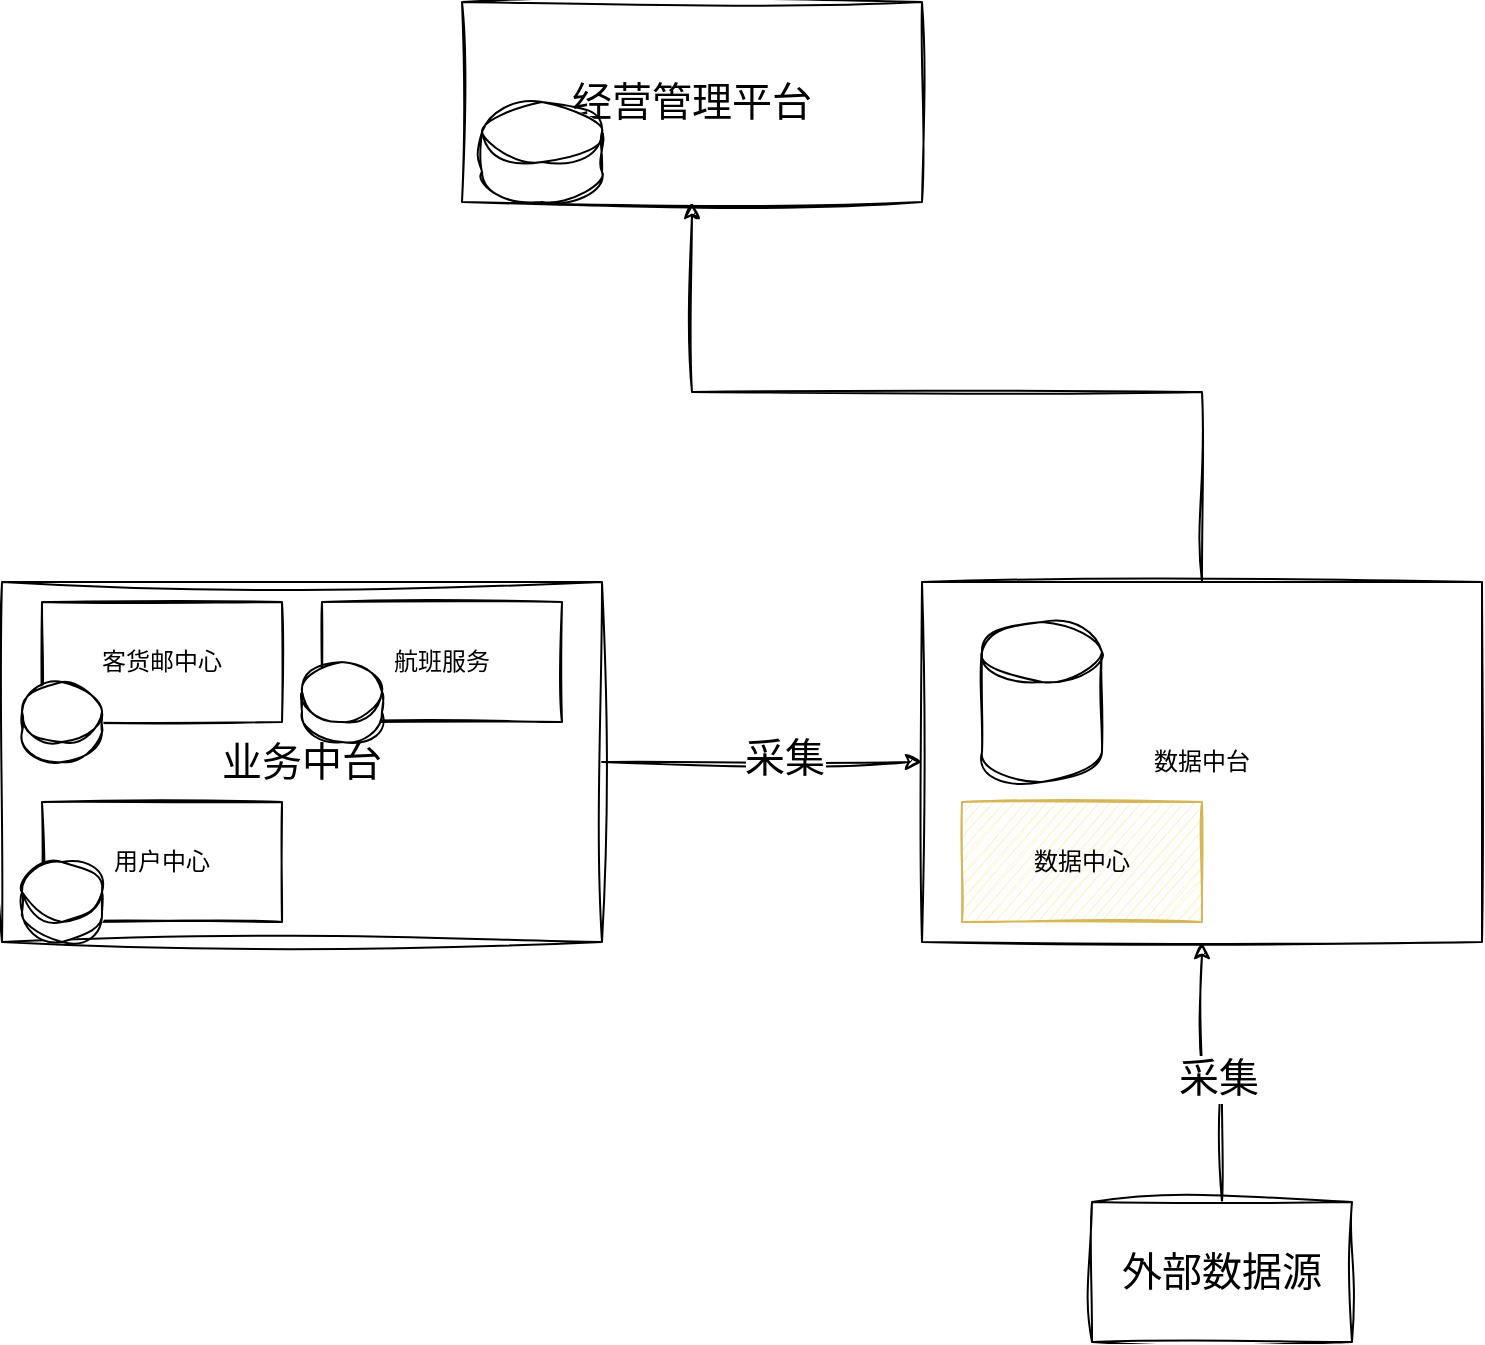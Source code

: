 <mxfile version="20.3.6" type="github">
  <diagram id="AMD06PHQa7dnP_c8CgqD" name="第 1 页">
    <mxGraphModel dx="1426" dy="801" grid="1" gridSize="10" guides="1" tooltips="1" connect="1" arrows="1" fold="1" page="1" pageScale="1" pageWidth="827" pageHeight="1169" math="0" shadow="0">
      <root>
        <mxCell id="0" />
        <mxCell id="1" parent="0" />
        <mxCell id="61QRLzdkr4EgjuDQmAYJ-12" style="edgeStyle=orthogonalEdgeStyle;rounded=0;sketch=1;hachureGap=4;jiggle=2;orthogonalLoop=1;jettySize=auto;html=1;exitX=0.5;exitY=0;exitDx=0;exitDy=0;entryX=0.5;entryY=1;entryDx=0;entryDy=0;fontFamily=Architects Daughter;fontSource=https%3A%2F%2Ffonts.googleapis.com%2Fcss%3Ffamily%3DArchitects%2BDaughter;fontSize=16;" edge="1" parent="1" source="61QRLzdkr4EgjuDQmAYJ-2" target="61QRLzdkr4EgjuDQmAYJ-3">
          <mxGeometry relative="1" as="geometry" />
        </mxCell>
        <mxCell id="61QRLzdkr4EgjuDQmAYJ-2" value="数据中台" style="rounded=0;whiteSpace=wrap;html=1;sketch=1;" vertex="1" parent="1">
          <mxGeometry x="500" y="350" width="280" height="180" as="geometry" />
        </mxCell>
        <mxCell id="61QRLzdkr4EgjuDQmAYJ-6" style="edgeStyle=orthogonalEdgeStyle;rounded=0;sketch=1;hachureGap=4;jiggle=2;orthogonalLoop=1;jettySize=auto;html=1;exitX=1;exitY=0.5;exitDx=0;exitDy=0;fontFamily=Architects Daughter;fontSource=https%3A%2F%2Ffonts.googleapis.com%2Fcss%3Ffamily%3DArchitects%2BDaughter;fontSize=16;" edge="1" parent="1" source="61QRLzdkr4EgjuDQmAYJ-4" target="61QRLzdkr4EgjuDQmAYJ-2">
          <mxGeometry relative="1" as="geometry" />
        </mxCell>
        <mxCell id="61QRLzdkr4EgjuDQmAYJ-10" value="采集" style="edgeLabel;html=1;align=center;verticalAlign=middle;resizable=0;points=[];fontSize=20;fontFamily=Architects Daughter;" vertex="1" connectable="0" parent="61QRLzdkr4EgjuDQmAYJ-6">
          <mxGeometry x="0.132" y="2" relative="1" as="geometry">
            <mxPoint as="offset" />
          </mxGeometry>
        </mxCell>
        <mxCell id="61QRLzdkr4EgjuDQmAYJ-4" value="业务中台" style="rounded=0;whiteSpace=wrap;html=1;sketch=1;hachureGap=4;jiggle=2;fontFamily=Architects Daughter;fontSource=https%3A%2F%2Ffonts.googleapis.com%2Fcss%3Ffamily%3DArchitects%2BDaughter;fontSize=20;" vertex="1" parent="1">
          <mxGeometry x="40" y="350" width="300" height="180" as="geometry" />
        </mxCell>
        <mxCell id="61QRLzdkr4EgjuDQmAYJ-3" value="经营管理平台" style="rounded=0;whiteSpace=wrap;html=1;sketch=1;hachureGap=4;jiggle=2;fontFamily=Architects Daughter;fontSource=https%3A%2F%2Ffonts.googleapis.com%2Fcss%3Ffamily%3DArchitects%2BDaughter;fontSize=20;" vertex="1" parent="1">
          <mxGeometry x="270" y="60" width="230" height="100" as="geometry" />
        </mxCell>
        <mxCell id="61QRLzdkr4EgjuDQmAYJ-5" value="用户中心" style="rounded=0;whiteSpace=wrap;html=1;sketch=1;" vertex="1" parent="1">
          <mxGeometry x="60" y="460" width="120" height="60" as="geometry" />
        </mxCell>
        <mxCell id="61QRLzdkr4EgjuDQmAYJ-8" style="edgeStyle=orthogonalEdgeStyle;rounded=0;sketch=1;hachureGap=4;jiggle=2;orthogonalLoop=1;jettySize=auto;html=1;entryX=0.5;entryY=1;entryDx=0;entryDy=0;fontFamily=Architects Daughter;fontSource=https%3A%2F%2Ffonts.googleapis.com%2Fcss%3Ffamily%3DArchitects%2BDaughter;fontSize=16;" edge="1" parent="1" source="61QRLzdkr4EgjuDQmAYJ-7" target="61QRLzdkr4EgjuDQmAYJ-2">
          <mxGeometry relative="1" as="geometry" />
        </mxCell>
        <mxCell id="61QRLzdkr4EgjuDQmAYJ-9" value="采集" style="edgeLabel;html=1;align=center;verticalAlign=middle;resizable=0;points=[];fontSize=20;fontFamily=Architects Daughter;" vertex="1" connectable="0" parent="61QRLzdkr4EgjuDQmAYJ-8">
          <mxGeometry x="-0.113" y="2" relative="1" as="geometry">
            <mxPoint as="offset" />
          </mxGeometry>
        </mxCell>
        <mxCell id="61QRLzdkr4EgjuDQmAYJ-7" value="外部数据源" style="rounded=0;whiteSpace=wrap;html=1;sketch=1;hachureGap=4;jiggle=2;fontFamily=Architects Daughter;fontSource=https%3A%2F%2Ffonts.googleapis.com%2Fcss%3Ffamily%3DArchitects%2BDaughter;fontSize=20;" vertex="1" parent="1">
          <mxGeometry x="585" y="660" width="130" height="70" as="geometry" />
        </mxCell>
        <mxCell id="61QRLzdkr4EgjuDQmAYJ-11" value="客货邮中心" style="rounded=0;whiteSpace=wrap;html=1;sketch=1;" vertex="1" parent="1">
          <mxGeometry x="60" y="360" width="120" height="60" as="geometry" />
        </mxCell>
        <mxCell id="61QRLzdkr4EgjuDQmAYJ-13" value="" style="shape=cylinder3;whiteSpace=wrap;html=1;boundedLbl=1;backgroundOutline=1;size=15;sketch=1;hachureGap=4;jiggle=2;fontFamily=Architects Daughter;fontSource=https%3A%2F%2Ffonts.googleapis.com%2Fcss%3Ffamily%3DArchitects%2BDaughter;fontSize=20;" vertex="1" parent="1">
          <mxGeometry x="280" y="110" width="60" height="50" as="geometry" />
        </mxCell>
        <mxCell id="61QRLzdkr4EgjuDQmAYJ-15" value="航班服务" style="rounded=0;whiteSpace=wrap;html=1;sketch=1;" vertex="1" parent="1">
          <mxGeometry x="200" y="360" width="120" height="60" as="geometry" />
        </mxCell>
        <mxCell id="61QRLzdkr4EgjuDQmAYJ-16" value="数据中心" style="rounded=0;whiteSpace=wrap;html=1;sketch=1;fillColor=#fff2cc;strokeColor=#d6b656;" vertex="1" parent="1">
          <mxGeometry x="520" y="460" width="120" height="60" as="geometry" />
        </mxCell>
        <mxCell id="61QRLzdkr4EgjuDQmAYJ-17" value="" style="shape=cylinder3;whiteSpace=wrap;html=1;boundedLbl=1;backgroundOutline=1;size=15;sketch=1;hachureGap=4;jiggle=2;fontFamily=Architects Daughter;fontSource=https%3A%2F%2Ffonts.googleapis.com%2Fcss%3Ffamily%3DArchitects%2BDaughter;fontSize=20;" vertex="1" parent="1">
          <mxGeometry x="530" y="370" width="60" height="80" as="geometry" />
        </mxCell>
        <mxCell id="61QRLzdkr4EgjuDQmAYJ-20" value="" style="shape=cylinder3;whiteSpace=wrap;html=1;boundedLbl=1;backgroundOutline=1;size=15;sketch=1;hachureGap=4;jiggle=2;fontFamily=Architects Daughter;fontSource=https%3A%2F%2Ffonts.googleapis.com%2Fcss%3Ffamily%3DArchitects%2BDaughter;fontSize=20;" vertex="1" parent="1">
          <mxGeometry x="50" y="400" width="40" height="40" as="geometry" />
        </mxCell>
        <mxCell id="61QRLzdkr4EgjuDQmAYJ-21" value="" style="shape=cylinder3;whiteSpace=wrap;html=1;boundedLbl=1;backgroundOutline=1;size=15;sketch=1;hachureGap=4;jiggle=2;fontFamily=Architects Daughter;fontSource=https%3A%2F%2Ffonts.googleapis.com%2Fcss%3Ffamily%3DArchitects%2BDaughter;fontSize=20;" vertex="1" parent="1">
          <mxGeometry x="190" y="390" width="40" height="40" as="geometry" />
        </mxCell>
        <mxCell id="61QRLzdkr4EgjuDQmAYJ-22" value="" style="shape=cylinder3;whiteSpace=wrap;html=1;boundedLbl=1;backgroundOutline=1;size=15;sketch=1;hachureGap=4;jiggle=2;fontFamily=Architects Daughter;fontSource=https%3A%2F%2Ffonts.googleapis.com%2Fcss%3Ffamily%3DArchitects%2BDaughter;fontSize=20;" vertex="1" parent="1">
          <mxGeometry x="50" y="490" width="40" height="40" as="geometry" />
        </mxCell>
      </root>
    </mxGraphModel>
  </diagram>
</mxfile>
